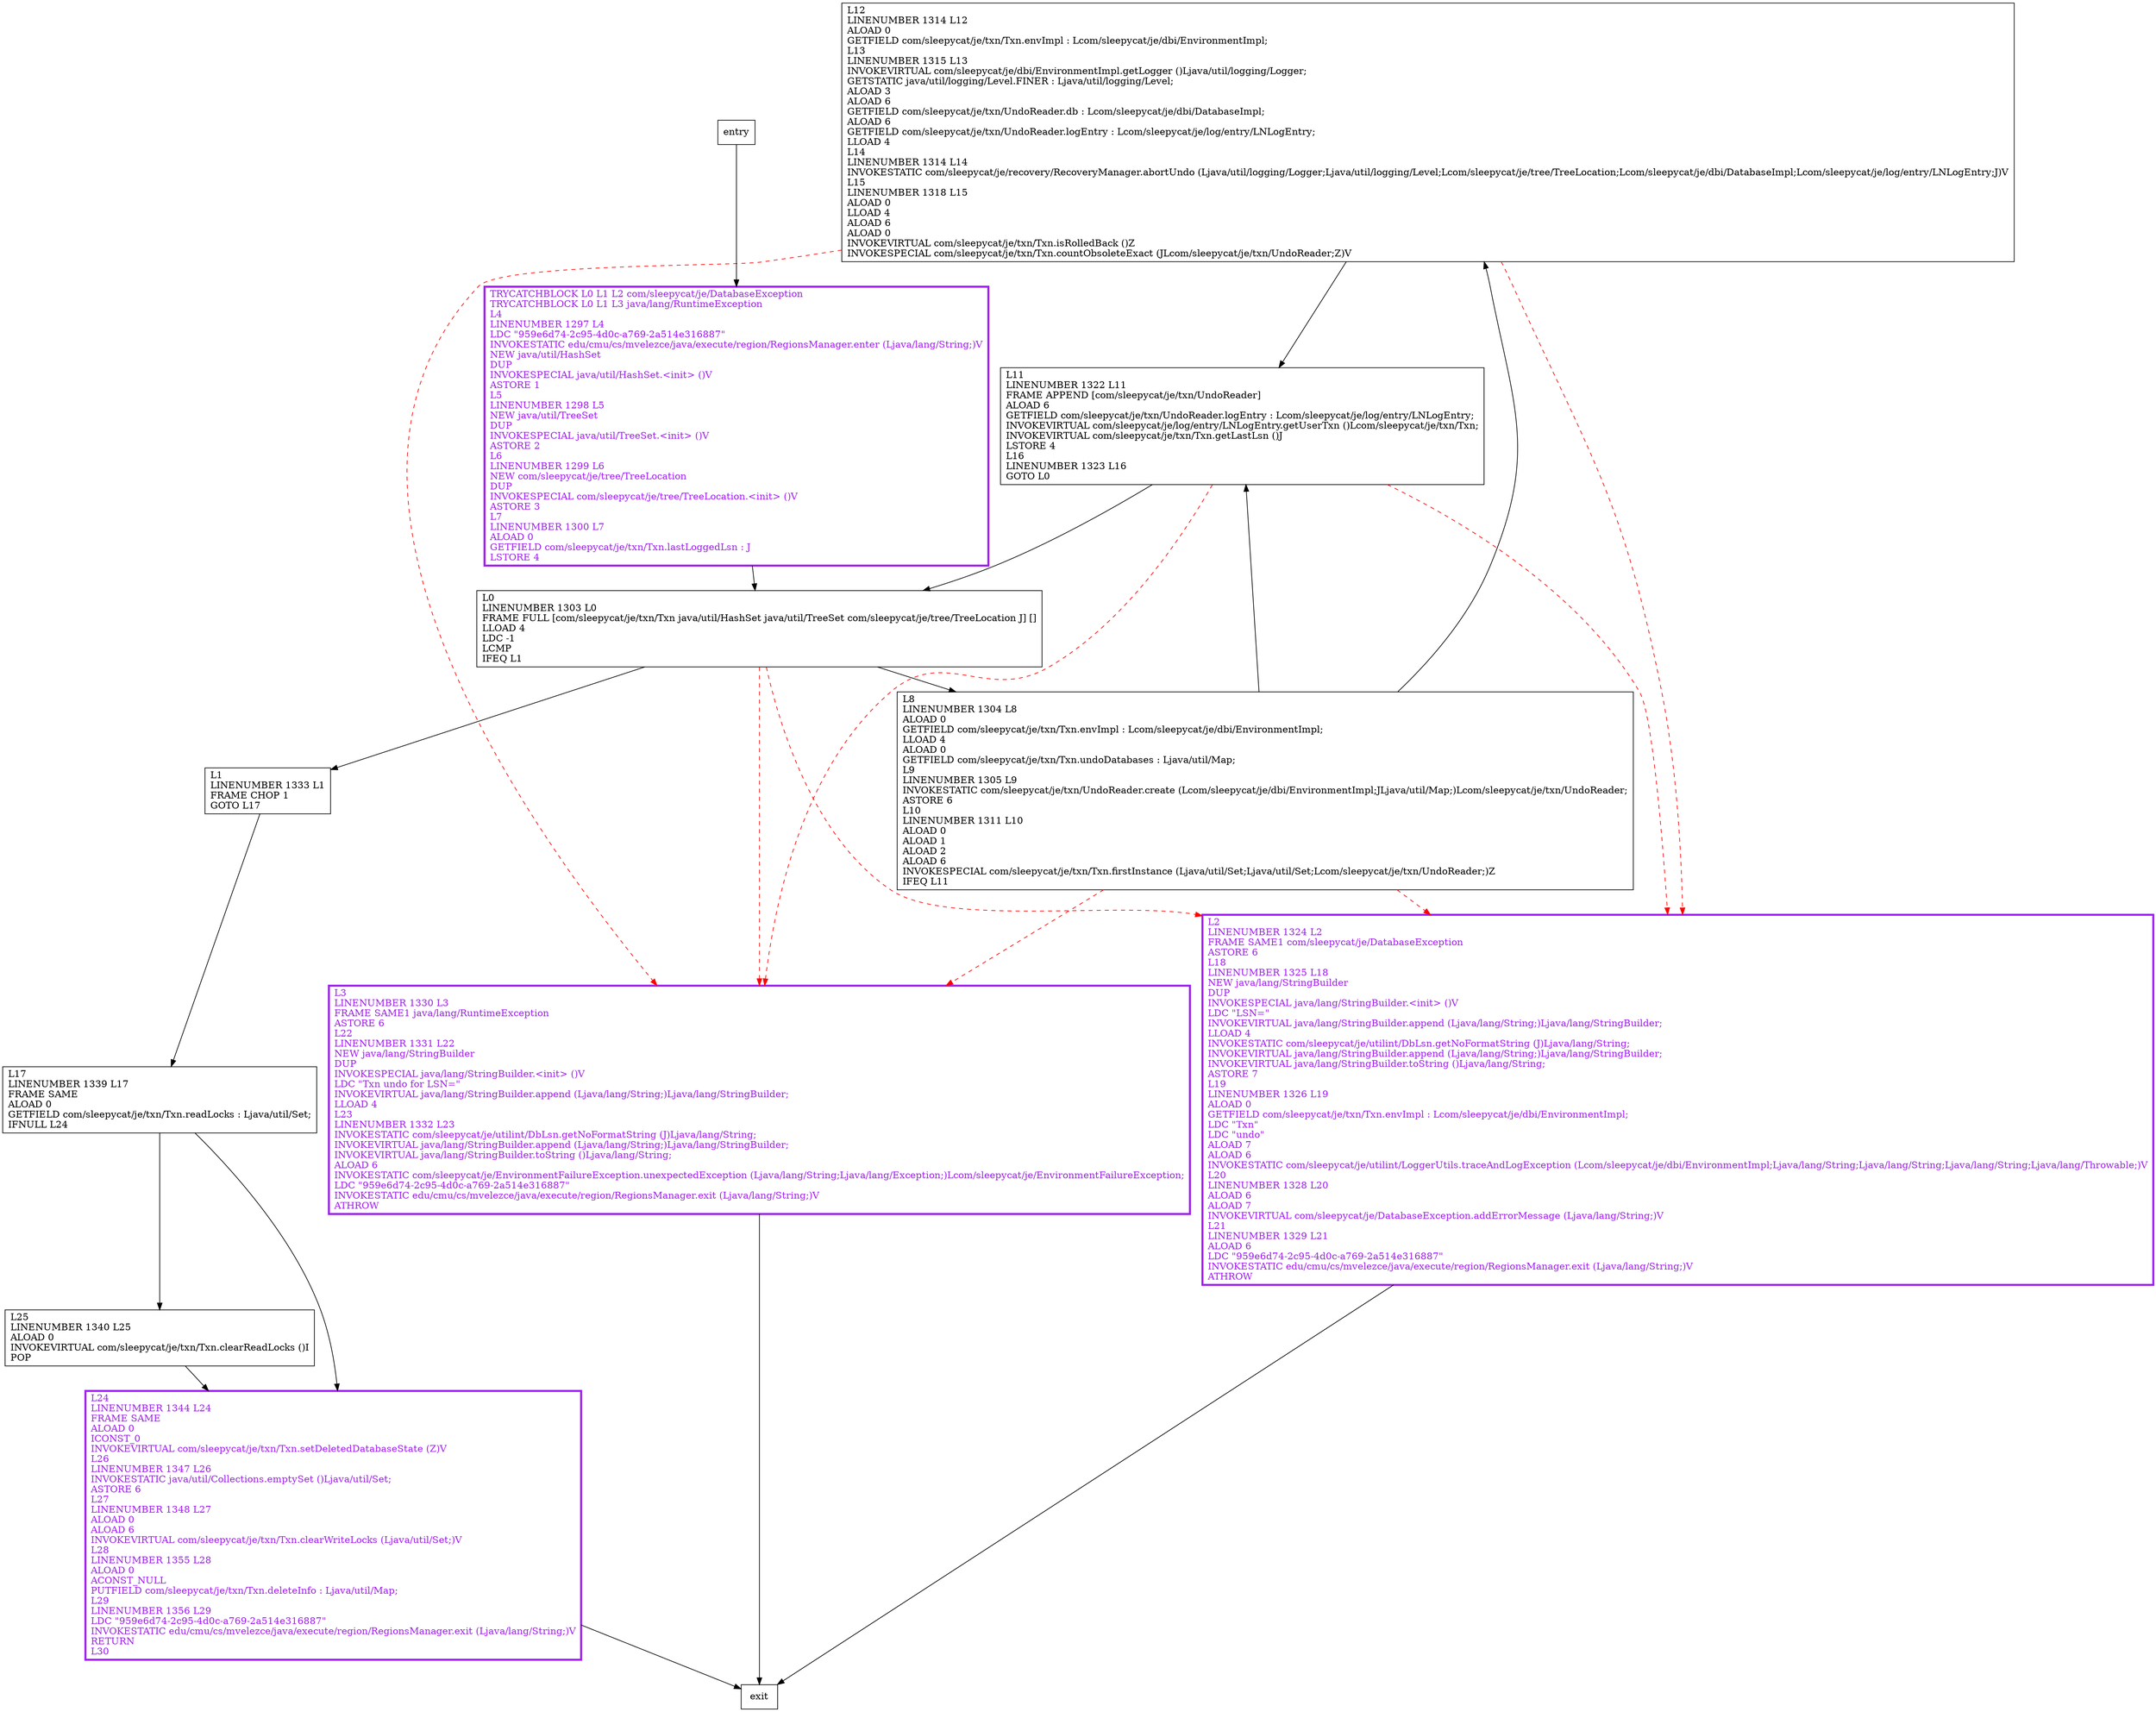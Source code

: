 digraph undo {
node [shape=record];
139796903 [label="L1\lLINENUMBER 1333 L1\lFRAME CHOP 1\lGOTO L17\l"];
1757618163 [label="L12\lLINENUMBER 1314 L12\lALOAD 0\lGETFIELD com/sleepycat/je/txn/Txn.envImpl : Lcom/sleepycat/je/dbi/EnvironmentImpl;\lL13\lLINENUMBER 1315 L13\lINVOKEVIRTUAL com/sleepycat/je/dbi/EnvironmentImpl.getLogger ()Ljava/util/logging/Logger;\lGETSTATIC java/util/logging/Level.FINER : Ljava/util/logging/Level;\lALOAD 3\lALOAD 6\lGETFIELD com/sleepycat/je/txn/UndoReader.db : Lcom/sleepycat/je/dbi/DatabaseImpl;\lALOAD 6\lGETFIELD com/sleepycat/je/txn/UndoReader.logEntry : Lcom/sleepycat/je/log/entry/LNLogEntry;\lLLOAD 4\lL14\lLINENUMBER 1314 L14\lINVOKESTATIC com/sleepycat/je/recovery/RecoveryManager.abortUndo (Ljava/util/logging/Logger;Ljava/util/logging/Level;Lcom/sleepycat/je/tree/TreeLocation;Lcom/sleepycat/je/dbi/DatabaseImpl;Lcom/sleepycat/je/log/entry/LNLogEntry;J)V\lL15\lLINENUMBER 1318 L15\lALOAD 0\lLLOAD 4\lALOAD 6\lALOAD 0\lINVOKEVIRTUAL com/sleepycat/je/txn/Txn.isRolledBack ()Z\lINVOKESPECIAL com/sleepycat/je/txn/Txn.countObsoleteExact (JLcom/sleepycat/je/txn/UndoReader;Z)V\l"];
1060695877 [label="L25\lLINENUMBER 1340 L25\lALOAD 0\lINVOKEVIRTUAL com/sleepycat/je/txn/Txn.clearReadLocks ()I\lPOP\l"];
1299555945 [label="L24\lLINENUMBER 1344 L24\lFRAME SAME\lALOAD 0\lICONST_0\lINVOKEVIRTUAL com/sleepycat/je/txn/Txn.setDeletedDatabaseState (Z)V\lL26\lLINENUMBER 1347 L26\lINVOKESTATIC java/util/Collections.emptySet ()Ljava/util/Set;\lASTORE 6\lL27\lLINENUMBER 1348 L27\lALOAD 0\lALOAD 6\lINVOKEVIRTUAL com/sleepycat/je/txn/Txn.clearWriteLocks (Ljava/util/Set;)V\lL28\lLINENUMBER 1355 L28\lALOAD 0\lACONST_NULL\lPUTFIELD com/sleepycat/je/txn/Txn.deleteInfo : Ljava/util/Map;\lL29\lLINENUMBER 1356 L29\lLDC \"959e6d74-2c95-4d0c-a769-2a514e316887\"\lINVOKESTATIC edu/cmu/cs/mvelezce/java/execute/region/RegionsManager.exit (Ljava/lang/String;)V\lRETURN\lL30\l"];
356610949 [label="L2\lLINENUMBER 1324 L2\lFRAME SAME1 com/sleepycat/je/DatabaseException\lASTORE 6\lL18\lLINENUMBER 1325 L18\lNEW java/lang/StringBuilder\lDUP\lINVOKESPECIAL java/lang/StringBuilder.\<init\> ()V\lLDC \"LSN=\"\lINVOKEVIRTUAL java/lang/StringBuilder.append (Ljava/lang/String;)Ljava/lang/StringBuilder;\lLLOAD 4\lINVOKESTATIC com/sleepycat/je/utilint/DbLsn.getNoFormatString (J)Ljava/lang/String;\lINVOKEVIRTUAL java/lang/StringBuilder.append (Ljava/lang/String;)Ljava/lang/StringBuilder;\lINVOKEVIRTUAL java/lang/StringBuilder.toString ()Ljava/lang/String;\lASTORE 7\lL19\lLINENUMBER 1326 L19\lALOAD 0\lGETFIELD com/sleepycat/je/txn/Txn.envImpl : Lcom/sleepycat/je/dbi/EnvironmentImpl;\lLDC \"Txn\"\lLDC \"undo\"\lALOAD 7\lALOAD 6\lINVOKESTATIC com/sleepycat/je/utilint/LoggerUtils.traceAndLogException (Lcom/sleepycat/je/dbi/EnvironmentImpl;Ljava/lang/String;Ljava/lang/String;Ljava/lang/String;Ljava/lang/Throwable;)V\lL20\lLINENUMBER 1328 L20\lALOAD 6\lALOAD 7\lINVOKEVIRTUAL com/sleepycat/je/DatabaseException.addErrorMessage (Ljava/lang/String;)V\lL21\lLINENUMBER 1329 L21\lALOAD 6\lLDC \"959e6d74-2c95-4d0c-a769-2a514e316887\"\lINVOKESTATIC edu/cmu/cs/mvelezce/java/execute/region/RegionsManager.exit (Ljava/lang/String;)V\lATHROW\l"];
1425054839 [label="L17\lLINENUMBER 1339 L17\lFRAME SAME\lALOAD 0\lGETFIELD com/sleepycat/je/txn/Txn.readLocks : Ljava/util/Set;\lIFNULL L24\l"];
1988139005 [label="L11\lLINENUMBER 1322 L11\lFRAME APPEND [com/sleepycat/je/txn/UndoReader]\lALOAD 6\lGETFIELD com/sleepycat/je/txn/UndoReader.logEntry : Lcom/sleepycat/je/log/entry/LNLogEntry;\lINVOKEVIRTUAL com/sleepycat/je/log/entry/LNLogEntry.getUserTxn ()Lcom/sleepycat/je/txn/Txn;\lINVOKEVIRTUAL com/sleepycat/je/txn/Txn.getLastLsn ()J\lLSTORE 4\lL16\lLINENUMBER 1323 L16\lGOTO L0\l"];
63437069 [label="L3\lLINENUMBER 1330 L3\lFRAME SAME1 java/lang/RuntimeException\lASTORE 6\lL22\lLINENUMBER 1331 L22\lNEW java/lang/StringBuilder\lDUP\lINVOKESPECIAL java/lang/StringBuilder.\<init\> ()V\lLDC \"Txn undo for LSN=\"\lINVOKEVIRTUAL java/lang/StringBuilder.append (Ljava/lang/String;)Ljava/lang/StringBuilder;\lLLOAD 4\lL23\lLINENUMBER 1332 L23\lINVOKESTATIC com/sleepycat/je/utilint/DbLsn.getNoFormatString (J)Ljava/lang/String;\lINVOKEVIRTUAL java/lang/StringBuilder.append (Ljava/lang/String;)Ljava/lang/StringBuilder;\lINVOKEVIRTUAL java/lang/StringBuilder.toString ()Ljava/lang/String;\lALOAD 6\lINVOKESTATIC com/sleepycat/je/EnvironmentFailureException.unexpectedException (Ljava/lang/String;Ljava/lang/Exception;)Lcom/sleepycat/je/EnvironmentFailureException;\lLDC \"959e6d74-2c95-4d0c-a769-2a514e316887\"\lINVOKESTATIC edu/cmu/cs/mvelezce/java/execute/region/RegionsManager.exit (Ljava/lang/String;)V\lATHROW\l"];
1475992764 [label="L8\lLINENUMBER 1304 L8\lALOAD 0\lGETFIELD com/sleepycat/je/txn/Txn.envImpl : Lcom/sleepycat/je/dbi/EnvironmentImpl;\lLLOAD 4\lALOAD 0\lGETFIELD com/sleepycat/je/txn/Txn.undoDatabases : Ljava/util/Map;\lL9\lLINENUMBER 1305 L9\lINVOKESTATIC com/sleepycat/je/txn/UndoReader.create (Lcom/sleepycat/je/dbi/EnvironmentImpl;JLjava/util/Map;)Lcom/sleepycat/je/txn/UndoReader;\lASTORE 6\lL10\lLINENUMBER 1311 L10\lALOAD 0\lALOAD 1\lALOAD 2\lALOAD 6\lINVOKESPECIAL com/sleepycat/je/txn/Txn.firstInstance (Ljava/util/Set;Ljava/util/Set;Lcom/sleepycat/je/txn/UndoReader;)Z\lIFEQ L11\l"];
1737916294 [label="L0\lLINENUMBER 1303 L0\lFRAME FULL [com/sleepycat/je/txn/Txn java/util/HashSet java/util/TreeSet com/sleepycat/je/tree/TreeLocation J] []\lLLOAD 4\lLDC -1\lLCMP\lIFEQ L1\l"];
945146024 [label="TRYCATCHBLOCK L0 L1 L2 com/sleepycat/je/DatabaseException\lTRYCATCHBLOCK L0 L1 L3 java/lang/RuntimeException\lL4\lLINENUMBER 1297 L4\lLDC \"959e6d74-2c95-4d0c-a769-2a514e316887\"\lINVOKESTATIC edu/cmu/cs/mvelezce/java/execute/region/RegionsManager.enter (Ljava/lang/String;)V\lNEW java/util/HashSet\lDUP\lINVOKESPECIAL java/util/HashSet.\<init\> ()V\lASTORE 1\lL5\lLINENUMBER 1298 L5\lNEW java/util/TreeSet\lDUP\lINVOKESPECIAL java/util/TreeSet.\<init\> ()V\lASTORE 2\lL6\lLINENUMBER 1299 L6\lNEW com/sleepycat/je/tree/TreeLocation\lDUP\lINVOKESPECIAL com/sleepycat/je/tree/TreeLocation.\<init\> ()V\lASTORE 3\lL7\lLINENUMBER 1300 L7\lALOAD 0\lGETFIELD com/sleepycat/je/txn/Txn.lastLoggedLsn : J\lLSTORE 4\l"];
entry;
exit;
1299555945 -> exit
356610949 -> exit
945146024 -> 1737916294
139796903 -> 1425054839
1757618163 -> 356610949 [style=dashed, color=red]
1757618163 -> 1988139005
1757618163 -> 63437069 [style=dashed, color=red]
1060695877 -> 1299555945
entry -> 945146024
1425054839 -> 1060695877
1425054839 -> 1299555945
1988139005 -> 356610949 [style=dashed, color=red]
1988139005 -> 63437069 [style=dashed, color=red]
1988139005 -> 1737916294
63437069 -> exit
1475992764 -> 1757618163
1475992764 -> 356610949 [style=dashed, color=red]
1475992764 -> 1988139005
1475992764 -> 63437069 [style=dashed, color=red]
1737916294 -> 139796903
1737916294 -> 356610949 [style=dashed, color=red]
1737916294 -> 63437069 [style=dashed, color=red]
1737916294 -> 1475992764
1299555945[fontcolor="purple", penwidth=3, color="purple"];
356610949[fontcolor="purple", penwidth=3, color="purple"];
63437069[fontcolor="purple", penwidth=3, color="purple"];
945146024[fontcolor="purple", penwidth=3, color="purple"];
}
